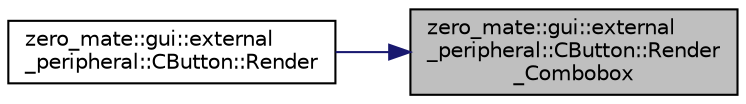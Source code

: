digraph "zero_mate::gui::external_peripheral::CButton::Render_Combobox"
{
 // LATEX_PDF_SIZE
  bgcolor="transparent";
  edge [fontname="Helvetica",fontsize="10",labelfontname="Helvetica",labelfontsize="10"];
  node [fontname="Helvetica",fontsize="10",shape=record];
  rankdir="RL";
  Node1 [label="zero_mate::gui::external\l_peripheral::CButton::Render\l_Combobox",height=0.2,width=0.4,color="black", fillcolor="grey75", style="filled", fontcolor="black",tooltip=" "];
  Node1 -> Node2 [dir="back",color="midnightblue",fontsize="10",style="solid",fontname="Helvetica"];
  Node2 [label="zero_mate::gui::external\l_peripheral::CButton::Render",height=0.2,width=0.4,color="black",URL="$classzero__mate_1_1gui_1_1external__peripheral_1_1CButton.html#aac3d95dcbf1b19e892a6a1b3f035631c",tooltip=" "];
}
